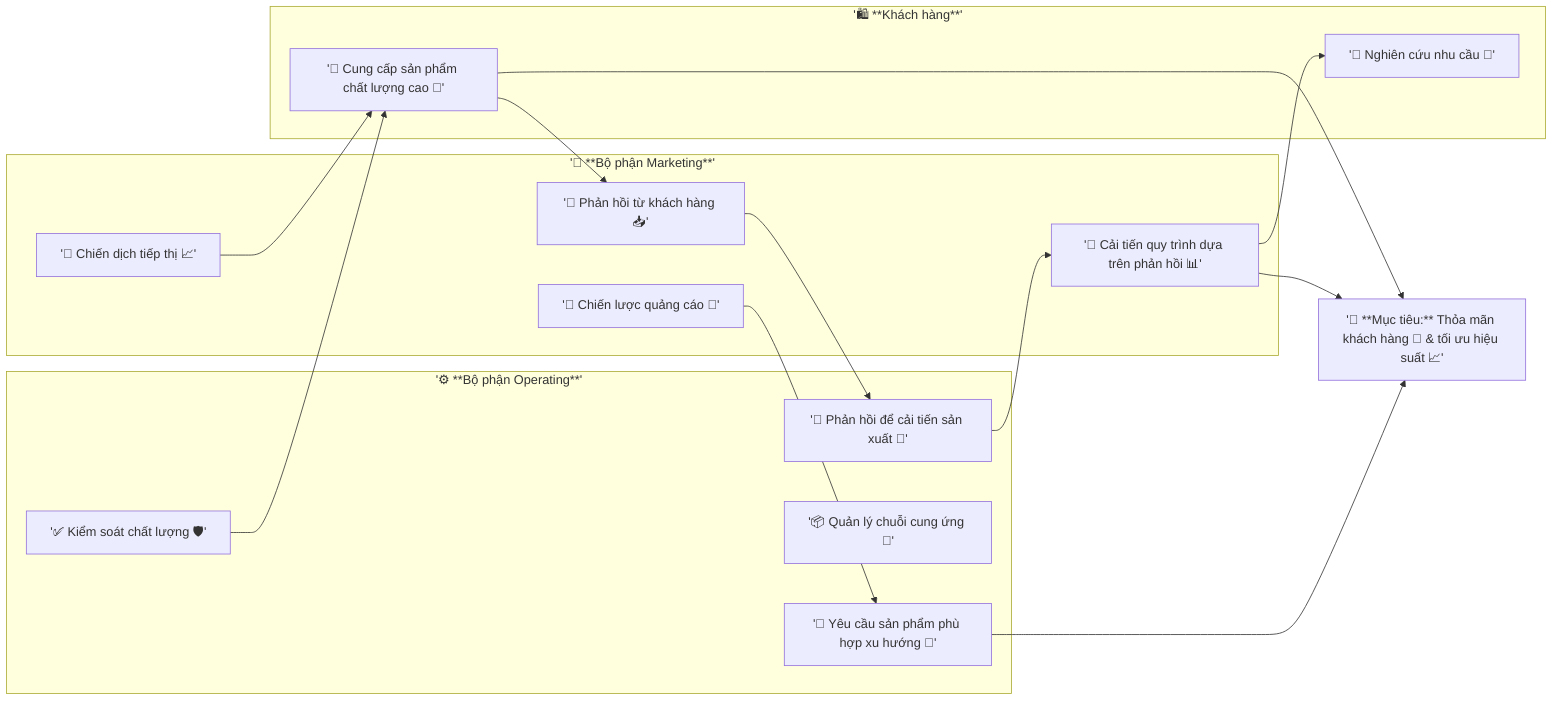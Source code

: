 flowchart LR
    %% 📣 Subgraph Marketing
    subgraph Marketing['📣 **Bộ phận Marketing**']
        M1['📊 Nghiên cứu thị trường 🔍'] 
        M2['🎯 Chiến lược quảng cáo 📢'] 
        M3['🚀 Chiến dịch tiếp thị 📈'] 
        M4['🗣️ Thu thập phản hồi khách hàng 📝'] 
    end

    %% ⚙️ Subgraph Operating
    subgraph Operating['⚙️ **Bộ phận Operating**']
        O1['🏭 Sản xuất & Vận hành 🛠️'] 
        O2['📦 Quản lý chuỗi cung ứng 🚚'] 
        O3['✅ Kiểm soát chất lượng 🛡️'] 
        O4['🔄 Cải tiến quy trình 🧠'] 
    end

    %% 🛍️ Subgraph Customer
    subgraph Customer['🛍️ **Khách hàng**']
        C1['💬 Phản hồi sản phẩm 🗨️'] 
        C2['🛒 Nhu cầu & Xu hướng 📊'] 
    end

    %% 🔗 Liên kết giữa các bộ phận
    M1 --> C2['🔗 Nghiên cứu nhu cầu 🤔'] 
    M2 --> O1['🔗 Yêu cầu sản phẩm phù hợp xu hướng 📝'] 
    M3 --> C1['🔗 Chiến dịch quảng bá đến khách hàng 🎤'] 
    C1 --> M4['🔗 Phản hồi từ khách hàng 📥'] 
    M4 --> O4['🔗 Phản hồi để cải tiến sản xuất 🔄'] 
    O3 --> C1['🔗 Cung cấp sản phẩm chất lượng cao 🥇'] 
    O4 --> M1['🔗 Cải tiến quy trình dựa trên phản hồi 📊']

    %% 🎯 Mục tiêu chung
    Goal['🎯 **Mục tiêu:** Thỏa mãn khách hàng 🥰 & tối ưu hiệu suất 📈']

    M1 --> Goal
    O1 --> Goal
    C1 --> Goal